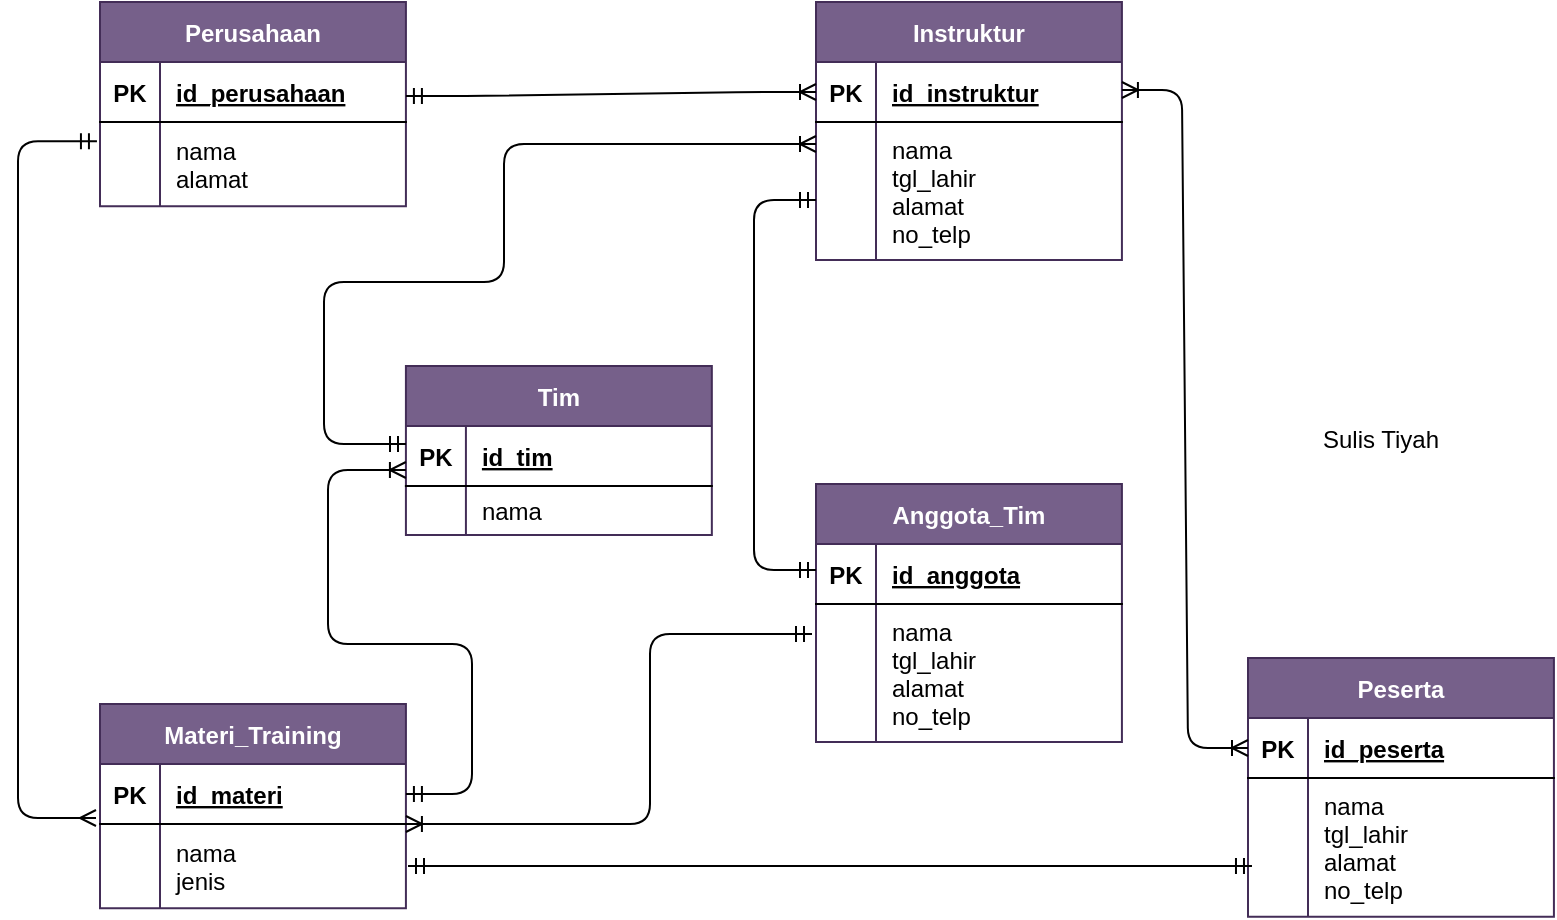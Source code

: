 <mxfile version="13.9.9" type="device"><diagram id="6eusbov8JKadg4DDvQ65" name="Page-1"><mxGraphModel dx="998" dy="607" grid="0" gridSize="10" guides="1" tooltips="1" connect="1" arrows="1" fold="1" page="1" pageScale="1" pageWidth="827" pageHeight="1169" math="0" shadow="0"><root><mxCell id="0"/><mxCell id="1" parent="0"/><mxCell id="XplrE59hjjTr68wBd_0a-1" value="Perusahaan" style="shape=table;startSize=30;container=1;collapsible=1;childLayout=tableLayout;fixedRows=1;rowLines=0;fontStyle=1;align=center;resizeLast=1;fillColor=#76608a;strokeColor=#432D57;fontColor=#ffffff;" vertex="1" parent="1"><mxGeometry x="50" y="98" width="152.96" height="102.15" as="geometry"/></mxCell><mxCell id="XplrE59hjjTr68wBd_0a-2" value="" style="shape=partialRectangle;collapsible=0;dropTarget=0;pointerEvents=0;fillColor=none;top=0;left=0;bottom=1;right=0;points=[[0,0.5],[1,0.5]];portConstraint=eastwest;" vertex="1" parent="XplrE59hjjTr68wBd_0a-1"><mxGeometry y="30" width="152.96" height="30" as="geometry"/></mxCell><mxCell id="XplrE59hjjTr68wBd_0a-3" value="PK" style="shape=partialRectangle;connectable=0;fillColor=none;top=0;left=0;bottom=0;right=0;fontStyle=1;overflow=hidden;" vertex="1" parent="XplrE59hjjTr68wBd_0a-2"><mxGeometry width="30" height="30" as="geometry"/></mxCell><mxCell id="XplrE59hjjTr68wBd_0a-4" value="id_perusahaan" style="shape=partialRectangle;connectable=0;fillColor=none;top=0;left=0;bottom=0;right=0;align=left;spacingLeft=6;fontStyle=5;overflow=hidden;" vertex="1" parent="XplrE59hjjTr68wBd_0a-2"><mxGeometry x="30" width="122.96" height="30" as="geometry"/></mxCell><mxCell id="XplrE59hjjTr68wBd_0a-5" value="" style="shape=partialRectangle;collapsible=0;dropTarget=0;pointerEvents=0;fillColor=none;top=0;left=0;bottom=0;right=0;points=[[0,0.5],[1,0.5]];portConstraint=eastwest;" vertex="1" parent="XplrE59hjjTr68wBd_0a-1"><mxGeometry y="60" width="152.96" height="42" as="geometry"/></mxCell><mxCell id="XplrE59hjjTr68wBd_0a-6" value="" style="shape=partialRectangle;connectable=0;fillColor=none;top=0;left=0;bottom=0;right=0;editable=1;overflow=hidden;" vertex="1" parent="XplrE59hjjTr68wBd_0a-5"><mxGeometry width="30" height="42" as="geometry"/></mxCell><mxCell id="XplrE59hjjTr68wBd_0a-7" value="nama&#10;alamat" style="shape=partialRectangle;connectable=0;fillColor=none;top=0;left=0;bottom=0;right=0;align=left;spacingLeft=6;overflow=hidden;fontStyle=0" vertex="1" parent="XplrE59hjjTr68wBd_0a-5"><mxGeometry x="30" width="122.96" height="42" as="geometry"/></mxCell><mxCell id="XplrE59hjjTr68wBd_0a-17" value="Instruktur" style="shape=table;startSize=30;container=1;collapsible=1;childLayout=tableLayout;fixedRows=1;rowLines=0;fontStyle=1;align=center;resizeLast=1;fillColor=#76608a;strokeColor=#432D57;fontColor=#ffffff;" vertex="1" parent="1"><mxGeometry x="408" y="98" width="152.96" height="129" as="geometry"/></mxCell><mxCell id="XplrE59hjjTr68wBd_0a-18" value="" style="shape=partialRectangle;collapsible=0;dropTarget=0;pointerEvents=0;fillColor=none;top=0;left=0;bottom=1;right=0;points=[[0,0.5],[1,0.5]];portConstraint=eastwest;" vertex="1" parent="XplrE59hjjTr68wBd_0a-17"><mxGeometry y="30" width="152.96" height="30" as="geometry"/></mxCell><mxCell id="XplrE59hjjTr68wBd_0a-19" value="PK" style="shape=partialRectangle;connectable=0;fillColor=none;top=0;left=0;bottom=0;right=0;fontStyle=1;overflow=hidden;" vertex="1" parent="XplrE59hjjTr68wBd_0a-18"><mxGeometry width="30" height="30" as="geometry"/></mxCell><mxCell id="XplrE59hjjTr68wBd_0a-20" value="id_instruktur" style="shape=partialRectangle;connectable=0;fillColor=none;top=0;left=0;bottom=0;right=0;align=left;spacingLeft=6;fontStyle=5;overflow=hidden;" vertex="1" parent="XplrE59hjjTr68wBd_0a-18"><mxGeometry x="30" width="122.96" height="30" as="geometry"/></mxCell><mxCell id="XplrE59hjjTr68wBd_0a-21" value="" style="shape=partialRectangle;collapsible=0;dropTarget=0;pointerEvents=0;fillColor=none;top=0;left=0;bottom=0;right=0;points=[[0,0.5],[1,0.5]];portConstraint=eastwest;" vertex="1" parent="XplrE59hjjTr68wBd_0a-17"><mxGeometry y="60" width="152.96" height="69" as="geometry"/></mxCell><mxCell id="XplrE59hjjTr68wBd_0a-22" value="" style="shape=partialRectangle;connectable=0;fillColor=none;top=0;left=0;bottom=0;right=0;editable=1;overflow=hidden;" vertex="1" parent="XplrE59hjjTr68wBd_0a-21"><mxGeometry width="30" height="69" as="geometry"/></mxCell><mxCell id="XplrE59hjjTr68wBd_0a-23" value="nama&#10;tgl_lahir&#10;alamat&#10;no_telp" style="shape=partialRectangle;connectable=0;fillColor=none;top=0;left=0;bottom=0;right=0;align=left;spacingLeft=6;overflow=hidden;fontStyle=0" vertex="1" parent="XplrE59hjjTr68wBd_0a-21"><mxGeometry x="30" width="122.96" height="69" as="geometry"/></mxCell><mxCell id="XplrE59hjjTr68wBd_0a-31" value="Peserta" style="shape=table;startSize=30;container=1;collapsible=1;childLayout=tableLayout;fixedRows=1;rowLines=0;fontStyle=1;align=center;resizeLast=1;fillColor=#76608a;strokeColor=#432D57;fontColor=#ffffff;" vertex="1" parent="1"><mxGeometry x="624" y="426" width="152.96" height="129.35" as="geometry"/></mxCell><mxCell id="XplrE59hjjTr68wBd_0a-32" value="" style="shape=partialRectangle;collapsible=0;dropTarget=0;pointerEvents=0;fillColor=none;top=0;left=0;bottom=1;right=0;points=[[0,0.5],[1,0.5]];portConstraint=eastwest;" vertex="1" parent="XplrE59hjjTr68wBd_0a-31"><mxGeometry y="30" width="152.96" height="30" as="geometry"/></mxCell><mxCell id="XplrE59hjjTr68wBd_0a-33" value="PK" style="shape=partialRectangle;connectable=0;fillColor=none;top=0;left=0;bottom=0;right=0;fontStyle=1;overflow=hidden;" vertex="1" parent="XplrE59hjjTr68wBd_0a-32"><mxGeometry width="30" height="30" as="geometry"/></mxCell><mxCell id="XplrE59hjjTr68wBd_0a-34" value="id_peserta" style="shape=partialRectangle;connectable=0;fillColor=none;top=0;left=0;bottom=0;right=0;align=left;spacingLeft=6;fontStyle=5;overflow=hidden;" vertex="1" parent="XplrE59hjjTr68wBd_0a-32"><mxGeometry x="30" width="122.96" height="30" as="geometry"/></mxCell><mxCell id="XplrE59hjjTr68wBd_0a-35" value="" style="shape=partialRectangle;collapsible=0;dropTarget=0;pointerEvents=0;fillColor=none;top=0;left=0;bottom=0;right=0;points=[[0,0.5],[1,0.5]];portConstraint=eastwest;" vertex="1" parent="XplrE59hjjTr68wBd_0a-31"><mxGeometry y="60" width="152.96" height="69" as="geometry"/></mxCell><mxCell id="XplrE59hjjTr68wBd_0a-36" value="" style="shape=partialRectangle;connectable=0;fillColor=none;top=0;left=0;bottom=0;right=0;editable=1;overflow=hidden;" vertex="1" parent="XplrE59hjjTr68wBd_0a-35"><mxGeometry width="30" height="69" as="geometry"/></mxCell><mxCell id="XplrE59hjjTr68wBd_0a-37" value="nama&#10;tgl_lahir&#10;alamat&#10;no_telp" style="shape=partialRectangle;connectable=0;fillColor=none;top=0;left=0;bottom=0;right=0;align=left;spacingLeft=6;overflow=hidden;fontStyle=0" vertex="1" parent="XplrE59hjjTr68wBd_0a-35"><mxGeometry x="30" width="122.96" height="69" as="geometry"/></mxCell><mxCell id="XplrE59hjjTr68wBd_0a-44" value="" style="edgeStyle=entityRelationEdgeStyle;fontSize=12;html=1;endArrow=ERoneToMany;startArrow=ERmandOne;entryX=0;entryY=0.5;entryDx=0;entryDy=0;" edge="1" parent="1" target="XplrE59hjjTr68wBd_0a-18"><mxGeometry width="100" height="100" relative="1" as="geometry"><mxPoint x="202.96" y="145" as="sourcePoint"/><mxPoint x="302.96" y="45" as="targetPoint"/></mxGeometry></mxCell><mxCell id="XplrE59hjjTr68wBd_0a-48" value="Anggota_Tim" style="shape=table;startSize=30;container=1;collapsible=1;childLayout=tableLayout;fixedRows=1;rowLines=0;fontStyle=1;align=center;resizeLast=1;fillColor=#76608a;strokeColor=#432D57;fontColor=#ffffff;" vertex="1" parent="1"><mxGeometry x="408" y="339" width="152.96" height="129" as="geometry"/></mxCell><mxCell id="XplrE59hjjTr68wBd_0a-49" value="" style="shape=partialRectangle;collapsible=0;dropTarget=0;pointerEvents=0;fillColor=none;top=0;left=0;bottom=1;right=0;points=[[0,0.5],[1,0.5]];portConstraint=eastwest;" vertex="1" parent="XplrE59hjjTr68wBd_0a-48"><mxGeometry y="30" width="152.96" height="30" as="geometry"/></mxCell><mxCell id="XplrE59hjjTr68wBd_0a-50" value="PK" style="shape=partialRectangle;connectable=0;fillColor=none;top=0;left=0;bottom=0;right=0;fontStyle=1;overflow=hidden;" vertex="1" parent="XplrE59hjjTr68wBd_0a-49"><mxGeometry width="30" height="30" as="geometry"/></mxCell><mxCell id="XplrE59hjjTr68wBd_0a-51" value="id_anggota" style="shape=partialRectangle;connectable=0;fillColor=none;top=0;left=0;bottom=0;right=0;align=left;spacingLeft=6;fontStyle=5;overflow=hidden;" vertex="1" parent="XplrE59hjjTr68wBd_0a-49"><mxGeometry x="30" width="122.96" height="30" as="geometry"/></mxCell><mxCell id="XplrE59hjjTr68wBd_0a-52" value="" style="shape=partialRectangle;collapsible=0;dropTarget=0;pointerEvents=0;fillColor=none;top=0;left=0;bottom=0;right=0;points=[[0,0.5],[1,0.5]];portConstraint=eastwest;" vertex="1" parent="XplrE59hjjTr68wBd_0a-48"><mxGeometry y="60" width="152.96" height="69" as="geometry"/></mxCell><mxCell id="XplrE59hjjTr68wBd_0a-53" value="" style="shape=partialRectangle;connectable=0;fillColor=none;top=0;left=0;bottom=0;right=0;editable=1;overflow=hidden;" vertex="1" parent="XplrE59hjjTr68wBd_0a-52"><mxGeometry width="30" height="69" as="geometry"/></mxCell><mxCell id="XplrE59hjjTr68wBd_0a-54" value="nama&#10;tgl_lahir&#10;alamat&#10;no_telp" style="shape=partialRectangle;connectable=0;fillColor=none;top=0;left=0;bottom=0;right=0;align=left;spacingLeft=6;overflow=hidden;fontStyle=0" vertex="1" parent="XplrE59hjjTr68wBd_0a-52"><mxGeometry x="30" width="122.96" height="69" as="geometry"/></mxCell><mxCell id="XplrE59hjjTr68wBd_0a-55" value="Tim" style="shape=table;startSize=30;container=1;collapsible=1;childLayout=tableLayout;fixedRows=1;rowLines=0;fontStyle=1;align=center;resizeLast=1;fillColor=#76608a;strokeColor=#432D57;fontColor=#ffffff;" vertex="1" parent="1"><mxGeometry x="202.96" y="280" width="152.96" height="84.45" as="geometry"/></mxCell><mxCell id="XplrE59hjjTr68wBd_0a-56" value="" style="shape=partialRectangle;collapsible=0;dropTarget=0;pointerEvents=0;fillColor=none;top=0;left=0;bottom=1;right=0;points=[[0,0.5],[1,0.5]];portConstraint=eastwest;" vertex="1" parent="XplrE59hjjTr68wBd_0a-55"><mxGeometry y="30" width="152.96" height="30" as="geometry"/></mxCell><mxCell id="XplrE59hjjTr68wBd_0a-57" value="PK" style="shape=partialRectangle;connectable=0;fillColor=none;top=0;left=0;bottom=0;right=0;fontStyle=1;overflow=hidden;" vertex="1" parent="XplrE59hjjTr68wBd_0a-56"><mxGeometry width="30" height="30" as="geometry"/></mxCell><mxCell id="XplrE59hjjTr68wBd_0a-58" value="id_tim" style="shape=partialRectangle;connectable=0;fillColor=none;top=0;left=0;bottom=0;right=0;align=left;spacingLeft=6;fontStyle=5;overflow=hidden;" vertex="1" parent="XplrE59hjjTr68wBd_0a-56"><mxGeometry x="30" width="122.96" height="30" as="geometry"/></mxCell><mxCell id="XplrE59hjjTr68wBd_0a-59" value="" style="shape=partialRectangle;collapsible=0;dropTarget=0;pointerEvents=0;fillColor=none;top=0;left=0;bottom=0;right=0;points=[[0,0.5],[1,0.5]];portConstraint=eastwest;" vertex="1" parent="XplrE59hjjTr68wBd_0a-55"><mxGeometry y="60" width="152.96" height="24" as="geometry"/></mxCell><mxCell id="XplrE59hjjTr68wBd_0a-60" value="" style="shape=partialRectangle;connectable=0;fillColor=none;top=0;left=0;bottom=0;right=0;editable=1;overflow=hidden;" vertex="1" parent="XplrE59hjjTr68wBd_0a-59"><mxGeometry width="30" height="24" as="geometry"/></mxCell><mxCell id="XplrE59hjjTr68wBd_0a-61" value="nama" style="shape=partialRectangle;connectable=0;fillColor=none;top=0;left=0;bottom=0;right=0;align=left;spacingLeft=6;overflow=hidden;fontStyle=0" vertex="1" parent="XplrE59hjjTr68wBd_0a-59"><mxGeometry x="30" width="122.96" height="24" as="geometry"/></mxCell><mxCell id="XplrE59hjjTr68wBd_0a-62" value="Materi_Training" style="shape=table;startSize=30;container=1;collapsible=1;childLayout=tableLayout;fixedRows=1;rowLines=0;fontStyle=1;align=center;resizeLast=1;fillColor=#76608a;strokeColor=#432D57;fontColor=#ffffff;" vertex="1" parent="1"><mxGeometry x="50" y="449" width="152.96" height="102.15" as="geometry"/></mxCell><mxCell id="XplrE59hjjTr68wBd_0a-63" value="" style="shape=partialRectangle;collapsible=0;dropTarget=0;pointerEvents=0;fillColor=none;top=0;left=0;bottom=1;right=0;points=[[0,0.5],[1,0.5]];portConstraint=eastwest;" vertex="1" parent="XplrE59hjjTr68wBd_0a-62"><mxGeometry y="30" width="152.96" height="30" as="geometry"/></mxCell><mxCell id="XplrE59hjjTr68wBd_0a-64" value="PK" style="shape=partialRectangle;connectable=0;fillColor=none;top=0;left=0;bottom=0;right=0;fontStyle=1;overflow=hidden;" vertex="1" parent="XplrE59hjjTr68wBd_0a-63"><mxGeometry width="30" height="30" as="geometry"/></mxCell><mxCell id="XplrE59hjjTr68wBd_0a-65" value="id_materi" style="shape=partialRectangle;connectable=0;fillColor=none;top=0;left=0;bottom=0;right=0;align=left;spacingLeft=6;fontStyle=5;overflow=hidden;" vertex="1" parent="XplrE59hjjTr68wBd_0a-63"><mxGeometry x="30" width="122.96" height="30" as="geometry"/></mxCell><mxCell id="XplrE59hjjTr68wBd_0a-66" value="" style="shape=partialRectangle;collapsible=0;dropTarget=0;pointerEvents=0;fillColor=none;top=0;left=0;bottom=0;right=0;points=[[0,0.5],[1,0.5]];portConstraint=eastwest;" vertex="1" parent="XplrE59hjjTr68wBd_0a-62"><mxGeometry y="60" width="152.96" height="42" as="geometry"/></mxCell><mxCell id="XplrE59hjjTr68wBd_0a-67" value="" style="shape=partialRectangle;connectable=0;fillColor=none;top=0;left=0;bottom=0;right=0;editable=1;overflow=hidden;" vertex="1" parent="XplrE59hjjTr68wBd_0a-66"><mxGeometry width="30" height="42" as="geometry"/></mxCell><mxCell id="XplrE59hjjTr68wBd_0a-68" value="nama&#10;jenis" style="shape=partialRectangle;connectable=0;fillColor=none;top=0;left=0;bottom=0;right=0;align=left;spacingLeft=6;overflow=hidden;fontStyle=0" vertex="1" parent="XplrE59hjjTr68wBd_0a-66"><mxGeometry x="30" width="122.96" height="42" as="geometry"/></mxCell><mxCell id="XplrE59hjjTr68wBd_0a-69" value="" style="edgeStyle=entityRelationEdgeStyle;fontSize=12;html=1;endArrow=ERoneToMany;startArrow=ERoneToMany;entryX=0;entryY=0.5;entryDx=0;entryDy=0;" edge="1" parent="1" target="XplrE59hjjTr68wBd_0a-32"><mxGeometry width="100" height="100" relative="1" as="geometry"><mxPoint x="560.96" y="142" as="sourcePoint"/><mxPoint x="660.96" y="42" as="targetPoint"/></mxGeometry></mxCell><mxCell id="XplrE59hjjTr68wBd_0a-70" value="" style="edgeStyle=entityRelationEdgeStyle;fontSize=12;html=1;endArrow=ERmandOne;startArrow=ERmandOne;entryX=0.013;entryY=0.638;entryDx=0;entryDy=0;entryPerimeter=0;" edge="1" parent="1" target="XplrE59hjjTr68wBd_0a-35"><mxGeometry width="100" height="100" relative="1" as="geometry"><mxPoint x="204" y="530" as="sourcePoint"/><mxPoint x="623" y="518" as="targetPoint"/></mxGeometry></mxCell><mxCell id="XplrE59hjjTr68wBd_0a-71" value="" style="fontSize=12;html=1;endArrow=ERmandOne;startArrow=ERmandOne;edgeStyle=orthogonalEdgeStyle;" edge="1" parent="1"><mxGeometry width="100" height="100" relative="1" as="geometry"><mxPoint x="408" y="382" as="sourcePoint"/><mxPoint x="408" y="197" as="targetPoint"/><Array as="points"><mxPoint x="377" y="382"/><mxPoint x="377" y="197"/></Array></mxGeometry></mxCell><mxCell id="XplrE59hjjTr68wBd_0a-72" value="" style="edgeStyle=orthogonalEdgeStyle;fontSize=12;html=1;endArrow=ERoneToMany;startArrow=ERmandOne;" edge="1" parent="1"><mxGeometry width="100" height="100" relative="1" as="geometry"><mxPoint x="203" y="319" as="sourcePoint"/><mxPoint x="408" y="169" as="targetPoint"/><Array as="points"><mxPoint x="162" y="319"/><mxPoint x="162" y="238"/><mxPoint x="252" y="238"/><mxPoint x="252" y="169"/></Array></mxGeometry></mxCell><mxCell id="XplrE59hjjTr68wBd_0a-73" value="" style="edgeStyle=orthogonalEdgeStyle;fontSize=12;html=1;endArrow=ERmandOne;startArrow=ERoneToMany;startFill=0;endFill=0;jumpSize=6;" edge="1" parent="1"><mxGeometry width="100" height="100" relative="1" as="geometry"><mxPoint x="202.96" y="509" as="sourcePoint"/><mxPoint x="406" y="414" as="targetPoint"/><Array as="points"><mxPoint x="325" y="509"/><mxPoint x="325" y="414"/></Array></mxGeometry></mxCell><mxCell id="XplrE59hjjTr68wBd_0a-74" value="" style="fontSize=12;html=1;endArrow=ERmandOne;startArrow=ERmany;startFill=0;endFill=0;edgeStyle=orthogonalEdgeStyle;entryX=-0.01;entryY=1.32;entryDx=0;entryDy=0;entryPerimeter=0;" edge="1" parent="1" target="XplrE59hjjTr68wBd_0a-2"><mxGeometry width="100" height="100" relative="1" as="geometry"><mxPoint x="48" y="506" as="sourcePoint"/><mxPoint x="9" y="134" as="targetPoint"/><Array as="points"><mxPoint x="9" y="506"/><mxPoint x="9" y="168"/></Array></mxGeometry></mxCell><mxCell id="XplrE59hjjTr68wBd_0a-75" value="" style="edgeStyle=orthogonalEdgeStyle;fontSize=12;html=1;endArrow=ERoneToMany;startArrow=ERmandOne;exitX=1;exitY=0.5;exitDx=0;exitDy=0;" edge="1" parent="1" source="XplrE59hjjTr68wBd_0a-63"><mxGeometry width="100" height="100" relative="1" as="geometry"><mxPoint x="231" y="493" as="sourcePoint"/><mxPoint x="202.96" y="332" as="targetPoint"/><Array as="points"><mxPoint x="236" y="494"/><mxPoint x="236" y="419"/><mxPoint x="164" y="419"/><mxPoint x="164" y="332"/></Array></mxGeometry></mxCell><mxCell id="XplrE59hjjTr68wBd_0a-77" value="Sulis Tiyah" style="text;html=1;resizable=0;autosize=1;align=center;verticalAlign=middle;points=[];fillColor=none;strokeColor=none;rounded=0;" vertex="1" parent="1"><mxGeometry x="656" y="308" width="68" height="18" as="geometry"/></mxCell></root></mxGraphModel></diagram></mxfile>